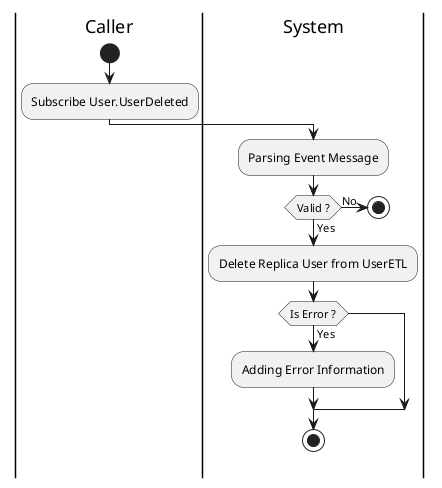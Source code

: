 @startuml EVENT_SubscribeUserDeleted

skinparam ConditionEndStyle hline
skinparam Monochrome true
skinparam Shadowing false

|Caller|
start

:Subscribe User.UserDeleted;

|System|
:Parsing Event Message;

if (Valid ?) then (Yes)
    :Delete Replica User from UserETL;

    if (Is Error ?) then (Yes)
        :Adding Error Information;
    endif
    
    stop
else (No)
    stop
endif

@enduml